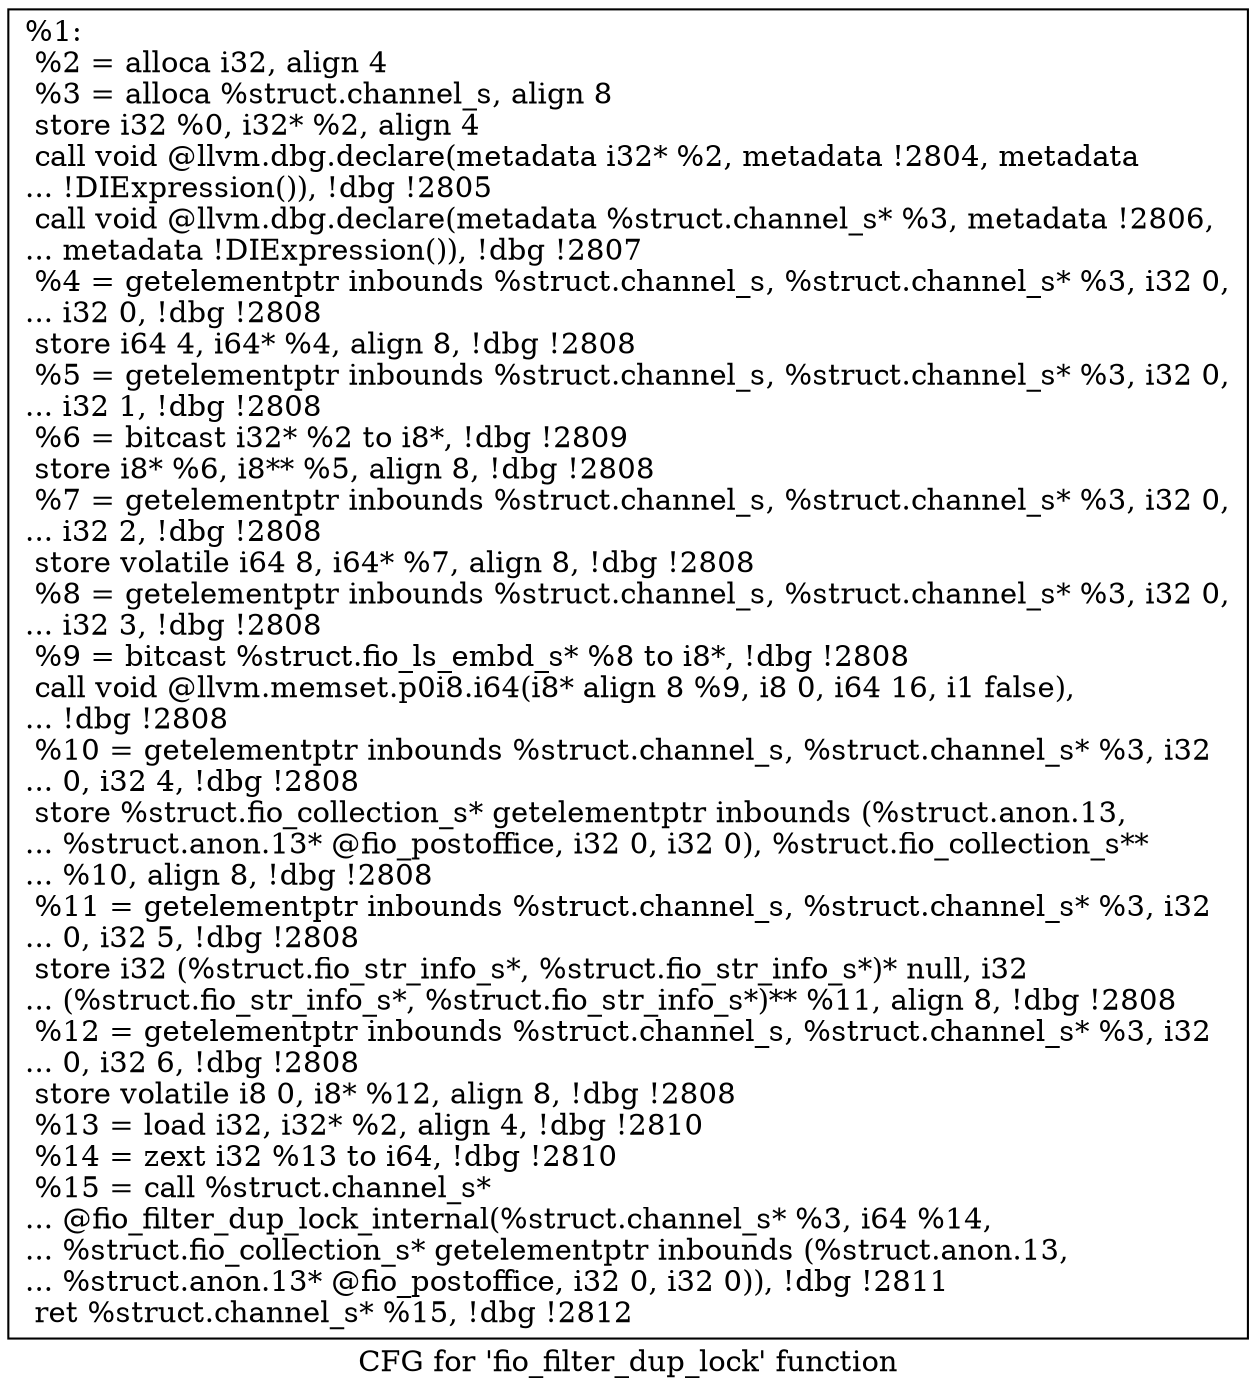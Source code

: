 digraph "CFG for 'fio_filter_dup_lock' function" {
	label="CFG for 'fio_filter_dup_lock' function";

	Node0x556851677580 [shape=record,label="{%1:\l  %2 = alloca i32, align 4\l  %3 = alloca %struct.channel_s, align 8\l  store i32 %0, i32* %2, align 4\l  call void @llvm.dbg.declare(metadata i32* %2, metadata !2804, metadata\l... !DIExpression()), !dbg !2805\l  call void @llvm.dbg.declare(metadata %struct.channel_s* %3, metadata !2806,\l... metadata !DIExpression()), !dbg !2807\l  %4 = getelementptr inbounds %struct.channel_s, %struct.channel_s* %3, i32 0,\l... i32 0, !dbg !2808\l  store i64 4, i64* %4, align 8, !dbg !2808\l  %5 = getelementptr inbounds %struct.channel_s, %struct.channel_s* %3, i32 0,\l... i32 1, !dbg !2808\l  %6 = bitcast i32* %2 to i8*, !dbg !2809\l  store i8* %6, i8** %5, align 8, !dbg !2808\l  %7 = getelementptr inbounds %struct.channel_s, %struct.channel_s* %3, i32 0,\l... i32 2, !dbg !2808\l  store volatile i64 8, i64* %7, align 8, !dbg !2808\l  %8 = getelementptr inbounds %struct.channel_s, %struct.channel_s* %3, i32 0,\l... i32 3, !dbg !2808\l  %9 = bitcast %struct.fio_ls_embd_s* %8 to i8*, !dbg !2808\l  call void @llvm.memset.p0i8.i64(i8* align 8 %9, i8 0, i64 16, i1 false),\l... !dbg !2808\l  %10 = getelementptr inbounds %struct.channel_s, %struct.channel_s* %3, i32\l... 0, i32 4, !dbg !2808\l  store %struct.fio_collection_s* getelementptr inbounds (%struct.anon.13,\l... %struct.anon.13* @fio_postoffice, i32 0, i32 0), %struct.fio_collection_s**\l... %10, align 8, !dbg !2808\l  %11 = getelementptr inbounds %struct.channel_s, %struct.channel_s* %3, i32\l... 0, i32 5, !dbg !2808\l  store i32 (%struct.fio_str_info_s*, %struct.fio_str_info_s*)* null, i32\l... (%struct.fio_str_info_s*, %struct.fio_str_info_s*)** %11, align 8, !dbg !2808\l  %12 = getelementptr inbounds %struct.channel_s, %struct.channel_s* %3, i32\l... 0, i32 6, !dbg !2808\l  store volatile i8 0, i8* %12, align 8, !dbg !2808\l  %13 = load i32, i32* %2, align 4, !dbg !2810\l  %14 = zext i32 %13 to i64, !dbg !2810\l  %15 = call %struct.channel_s*\l... @fio_filter_dup_lock_internal(%struct.channel_s* %3, i64 %14,\l... %struct.fio_collection_s* getelementptr inbounds (%struct.anon.13,\l... %struct.anon.13* @fio_postoffice, i32 0, i32 0)), !dbg !2811\l  ret %struct.channel_s* %15, !dbg !2812\l}"];
}
